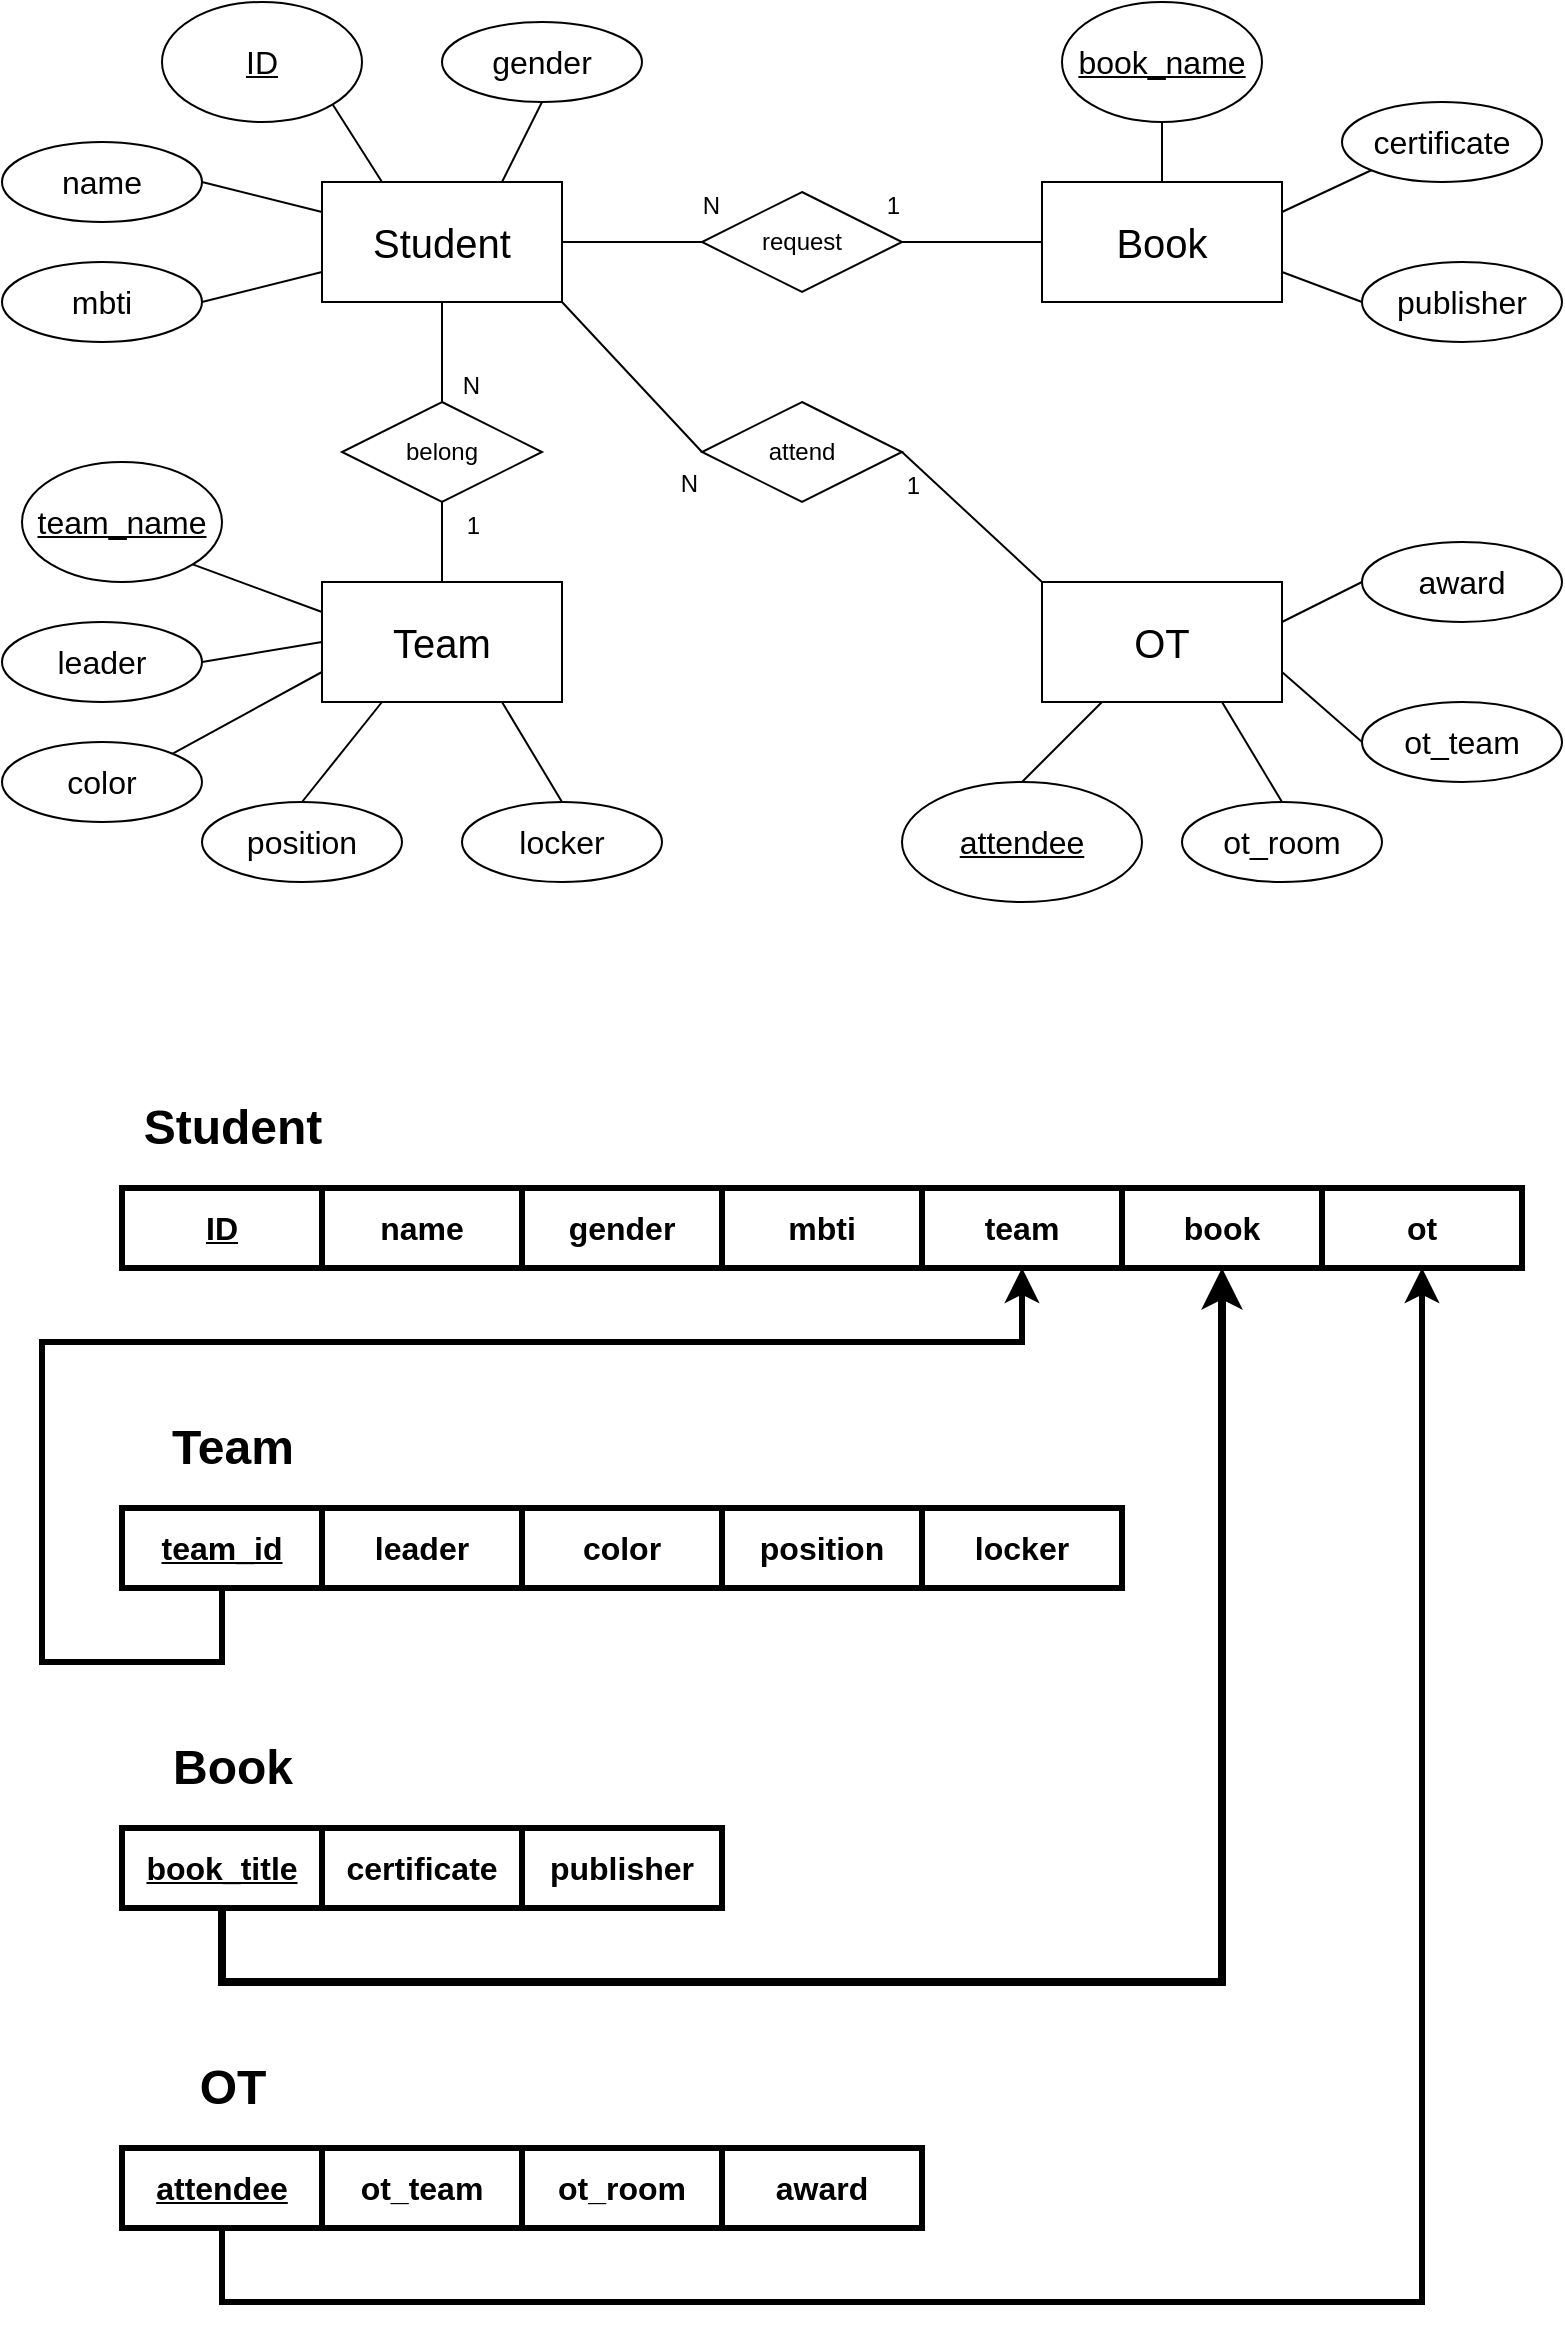 <mxfile version="21.6.1" type="github">
  <diagram name="페이지-1" id="2GDwoDGK6cftdf2g5as5">
    <mxGraphModel dx="1221" dy="743" grid="1" gridSize="10" guides="1" tooltips="1" connect="1" arrows="1" fold="1" page="1" pageScale="1" pageWidth="827" pageHeight="1169" math="0" shadow="0">
      <root>
        <mxCell id="0" />
        <mxCell id="1" parent="0" />
        <mxCell id="EwdzPalowD2Moo5H6lmW-1" value="Student" style="rounded=0;whiteSpace=wrap;html=1;fontSize=20;labelBackgroundColor=none;" parent="1" vertex="1">
          <mxGeometry x="180" y="100" width="120" height="60" as="geometry" />
        </mxCell>
        <mxCell id="EwdzPalowD2Moo5H6lmW-3" value="Team" style="rounded=0;whiteSpace=wrap;html=1;fontSize=20;labelBackgroundColor=none;" parent="1" vertex="1">
          <mxGeometry x="180" y="300" width="120" height="60" as="geometry" />
        </mxCell>
        <mxCell id="EwdzPalowD2Moo5H6lmW-4" value="Book" style="rounded=0;whiteSpace=wrap;html=1;fontSize=20;labelBackgroundColor=none;" parent="1" vertex="1">
          <mxGeometry x="540" y="100" width="120" height="60" as="geometry" />
        </mxCell>
        <mxCell id="EwdzPalowD2Moo5H6lmW-5" value="OT" style="rounded=0;whiteSpace=wrap;html=1;fontSize=20;labelBackgroundColor=none;" parent="1" vertex="1">
          <mxGeometry x="540" y="300" width="120" height="60" as="geometry" />
        </mxCell>
        <mxCell id="EwdzPalowD2Moo5H6lmW-6" value="name" style="ellipse;whiteSpace=wrap;html=1;align=center;fontSize=16;labelBackgroundColor=none;" parent="1" vertex="1">
          <mxGeometry x="20" y="80" width="100" height="40" as="geometry" />
        </mxCell>
        <mxCell id="EwdzPalowD2Moo5H6lmW-7" value="ID" style="ellipse;whiteSpace=wrap;html=1;align=center;fontStyle=4;fontSize=16;labelBackgroundColor=none;" parent="1" vertex="1">
          <mxGeometry x="100" y="10" width="100" height="60" as="geometry" />
        </mxCell>
        <mxCell id="EwdzPalowD2Moo5H6lmW-8" value="gender" style="ellipse;whiteSpace=wrap;html=1;align=center;fontSize=16;labelBackgroundColor=none;" parent="1" vertex="1">
          <mxGeometry x="240" y="20" width="100" height="40" as="geometry" />
        </mxCell>
        <mxCell id="EwdzPalowD2Moo5H6lmW-11" value="mbti" style="ellipse;whiteSpace=wrap;html=1;align=center;fontSize=16;labelBackgroundColor=none;" parent="1" vertex="1">
          <mxGeometry x="20" y="140" width="100" height="40" as="geometry" />
        </mxCell>
        <mxCell id="EwdzPalowD2Moo5H6lmW-12" value="" style="endArrow=none;html=1;rounded=0;exitX=0.5;exitY=1;exitDx=0;exitDy=0;entryX=0.75;entryY=0;entryDx=0;entryDy=0;labelBackgroundColor=none;fontColor=default;" parent="1" source="EwdzPalowD2Moo5H6lmW-8" target="EwdzPalowD2Moo5H6lmW-1" edge="1">
          <mxGeometry relative="1" as="geometry">
            <mxPoint x="310" y="160" as="sourcePoint" />
            <mxPoint x="470" y="160" as="targetPoint" />
          </mxGeometry>
        </mxCell>
        <mxCell id="EwdzPalowD2Moo5H6lmW-13" value="" style="endArrow=none;html=1;rounded=0;exitX=1;exitY=1;exitDx=0;exitDy=0;entryX=0.25;entryY=0;entryDx=0;entryDy=0;labelBackgroundColor=none;fontColor=default;" parent="1" source="EwdzPalowD2Moo5H6lmW-7" target="EwdzPalowD2Moo5H6lmW-1" edge="1">
          <mxGeometry relative="1" as="geometry">
            <mxPoint x="310" y="160" as="sourcePoint" />
            <mxPoint x="470" y="160" as="targetPoint" />
          </mxGeometry>
        </mxCell>
        <mxCell id="EwdzPalowD2Moo5H6lmW-14" value="" style="endArrow=none;html=1;rounded=0;exitX=1;exitY=0.5;exitDx=0;exitDy=0;entryX=0;entryY=0.25;entryDx=0;entryDy=0;labelBackgroundColor=none;fontColor=default;" parent="1" source="EwdzPalowD2Moo5H6lmW-6" target="EwdzPalowD2Moo5H6lmW-1" edge="1">
          <mxGeometry relative="1" as="geometry">
            <mxPoint x="310" y="160" as="sourcePoint" />
            <mxPoint x="470" y="160" as="targetPoint" />
          </mxGeometry>
        </mxCell>
        <mxCell id="EwdzPalowD2Moo5H6lmW-15" value="" style="endArrow=none;html=1;rounded=0;exitX=1;exitY=0.5;exitDx=0;exitDy=0;entryX=0;entryY=0.75;entryDx=0;entryDy=0;labelBackgroundColor=none;fontColor=default;" parent="1" source="EwdzPalowD2Moo5H6lmW-11" target="EwdzPalowD2Moo5H6lmW-1" edge="1">
          <mxGeometry relative="1" as="geometry">
            <mxPoint x="310" y="160" as="sourcePoint" />
            <mxPoint x="470" y="160" as="targetPoint" />
          </mxGeometry>
        </mxCell>
        <mxCell id="EwdzPalowD2Moo5H6lmW-16" value="request" style="shape=rhombus;perimeter=rhombusPerimeter;whiteSpace=wrap;html=1;align=center;labelBackgroundColor=none;" parent="1" vertex="1">
          <mxGeometry x="370" y="105" width="100" height="50" as="geometry" />
        </mxCell>
        <mxCell id="EwdzPalowD2Moo5H6lmW-17" value="attend" style="shape=rhombus;perimeter=rhombusPerimeter;whiteSpace=wrap;html=1;align=center;labelBackgroundColor=none;" parent="1" vertex="1">
          <mxGeometry x="370" y="210" width="100" height="50" as="geometry" />
        </mxCell>
        <mxCell id="EwdzPalowD2Moo5H6lmW-19" value="belong" style="shape=rhombus;perimeter=rhombusPerimeter;whiteSpace=wrap;html=1;align=center;labelBackgroundColor=none;" parent="1" vertex="1">
          <mxGeometry x="190" y="210" width="100" height="50" as="geometry" />
        </mxCell>
        <mxCell id="EwdzPalowD2Moo5H6lmW-21" value="" style="endArrow=none;html=1;rounded=0;exitX=0.5;exitY=0;exitDx=0;exitDy=0;entryX=0.5;entryY=1;entryDx=0;entryDy=0;labelBackgroundColor=none;fontColor=default;" parent="1" source="EwdzPalowD2Moo5H6lmW-3" target="EwdzPalowD2Moo5H6lmW-19" edge="1">
          <mxGeometry relative="1" as="geometry">
            <mxPoint x="330" y="190" as="sourcePoint" />
            <mxPoint x="490" y="190" as="targetPoint" />
          </mxGeometry>
        </mxCell>
        <mxCell id="EwdzPalowD2Moo5H6lmW-22" value="1" style="resizable=0;html=1;whiteSpace=wrap;align=right;verticalAlign=bottom;labelBackgroundColor=none;" parent="EwdzPalowD2Moo5H6lmW-21" connectable="0" vertex="1">
          <mxGeometry x="1" relative="1" as="geometry">
            <mxPoint x="20" y="20" as="offset" />
          </mxGeometry>
        </mxCell>
        <mxCell id="EwdzPalowD2Moo5H6lmW-23" value="" style="endArrow=none;html=1;rounded=0;exitX=0.5;exitY=1;exitDx=0;exitDy=0;entryX=0.5;entryY=0;entryDx=0;entryDy=0;labelBackgroundColor=none;fontColor=default;" parent="1" source="EwdzPalowD2Moo5H6lmW-1" target="EwdzPalowD2Moo5H6lmW-19" edge="1">
          <mxGeometry relative="1" as="geometry">
            <mxPoint x="330" y="190" as="sourcePoint" />
            <mxPoint x="490" y="190" as="targetPoint" />
          </mxGeometry>
        </mxCell>
        <mxCell id="EwdzPalowD2Moo5H6lmW-24" value="N" style="resizable=0;html=1;whiteSpace=wrap;align=right;verticalAlign=bottom;labelBackgroundColor=none;" parent="EwdzPalowD2Moo5H6lmW-23" connectable="0" vertex="1">
          <mxGeometry x="1" relative="1" as="geometry">
            <mxPoint x="20" as="offset" />
          </mxGeometry>
        </mxCell>
        <mxCell id="EwdzPalowD2Moo5H6lmW-25" value="" style="endArrow=none;html=1;rounded=0;exitX=1;exitY=0.5;exitDx=0;exitDy=0;entryX=0;entryY=0.5;entryDx=0;entryDy=0;labelBackgroundColor=none;fontColor=default;" parent="1" source="EwdzPalowD2Moo5H6lmW-1" target="EwdzPalowD2Moo5H6lmW-16" edge="1">
          <mxGeometry relative="1" as="geometry">
            <mxPoint x="330" y="190" as="sourcePoint" />
            <mxPoint x="490" y="190" as="targetPoint" />
          </mxGeometry>
        </mxCell>
        <mxCell id="EwdzPalowD2Moo5H6lmW-26" value="N" style="resizable=0;html=1;whiteSpace=wrap;align=right;verticalAlign=bottom;labelBackgroundColor=none;" parent="EwdzPalowD2Moo5H6lmW-25" connectable="0" vertex="1">
          <mxGeometry x="1" relative="1" as="geometry">
            <mxPoint x="10" y="-10" as="offset" />
          </mxGeometry>
        </mxCell>
        <mxCell id="EwdzPalowD2Moo5H6lmW-27" value="" style="endArrow=none;html=1;rounded=0;entryX=1;entryY=0.5;entryDx=0;entryDy=0;exitX=0;exitY=0.5;exitDx=0;exitDy=0;labelBackgroundColor=none;fontColor=default;" parent="1" source="EwdzPalowD2Moo5H6lmW-4" target="EwdzPalowD2Moo5H6lmW-16" edge="1">
          <mxGeometry relative="1" as="geometry">
            <mxPoint x="330" y="190" as="sourcePoint" />
            <mxPoint x="490" y="190" as="targetPoint" />
          </mxGeometry>
        </mxCell>
        <mxCell id="EwdzPalowD2Moo5H6lmW-28" value="1" style="resizable=0;html=1;whiteSpace=wrap;align=right;verticalAlign=bottom;labelBackgroundColor=none;" parent="EwdzPalowD2Moo5H6lmW-27" connectable="0" vertex="1">
          <mxGeometry x="1" relative="1" as="geometry">
            <mxPoint y="-10" as="offset" />
          </mxGeometry>
        </mxCell>
        <mxCell id="EwdzPalowD2Moo5H6lmW-29" value="book_name" style="ellipse;whiteSpace=wrap;html=1;align=center;fontStyle=4;fontSize=16;labelBackgroundColor=none;" parent="1" vertex="1">
          <mxGeometry x="550" y="10" width="100" height="60" as="geometry" />
        </mxCell>
        <mxCell id="EwdzPalowD2Moo5H6lmW-30" value="certificate" style="ellipse;whiteSpace=wrap;html=1;align=center;fontSize=16;labelBackgroundColor=none;" parent="1" vertex="1">
          <mxGeometry x="690" y="60" width="100" height="40" as="geometry" />
        </mxCell>
        <mxCell id="EwdzPalowD2Moo5H6lmW-31" value="publisher" style="ellipse;whiteSpace=wrap;html=1;align=center;fontSize=16;labelBackgroundColor=none;" parent="1" vertex="1">
          <mxGeometry x="700" y="140" width="100" height="40" as="geometry" />
        </mxCell>
        <mxCell id="EwdzPalowD2Moo5H6lmW-32" value="team_name" style="ellipse;whiteSpace=wrap;html=1;align=center;fontStyle=4;fontSize=16;labelBackgroundColor=none;" parent="1" vertex="1">
          <mxGeometry x="30" y="240" width="100" height="60" as="geometry" />
        </mxCell>
        <mxCell id="EwdzPalowD2Moo5H6lmW-33" value="color" style="ellipse;whiteSpace=wrap;html=1;align=center;fontSize=16;labelBackgroundColor=none;" parent="1" vertex="1">
          <mxGeometry x="20" y="380" width="100" height="40" as="geometry" />
        </mxCell>
        <mxCell id="EwdzPalowD2Moo5H6lmW-34" value="leader" style="ellipse;whiteSpace=wrap;html=1;align=center;fontSize=16;labelBackgroundColor=none;" parent="1" vertex="1">
          <mxGeometry x="20" y="320" width="100" height="40" as="geometry" />
        </mxCell>
        <mxCell id="EwdzPalowD2Moo5H6lmW-35" value="position" style="ellipse;whiteSpace=wrap;html=1;align=center;fontSize=16;labelBackgroundColor=none;" parent="1" vertex="1">
          <mxGeometry x="120" y="410" width="100" height="40" as="geometry" />
        </mxCell>
        <mxCell id="EwdzPalowD2Moo5H6lmW-36" value="" style="endArrow=none;html=1;rounded=0;entryX=0.5;entryY=1;entryDx=0;entryDy=0;exitX=0.5;exitY=0;exitDx=0;exitDy=0;labelBackgroundColor=none;fontColor=default;" parent="1" source="EwdzPalowD2Moo5H6lmW-4" target="EwdzPalowD2Moo5H6lmW-29" edge="1">
          <mxGeometry relative="1" as="geometry">
            <mxPoint x="330" y="190" as="sourcePoint" />
            <mxPoint x="490" y="190" as="targetPoint" />
          </mxGeometry>
        </mxCell>
        <mxCell id="EwdzPalowD2Moo5H6lmW-38" value="" style="endArrow=none;html=1;rounded=0;entryX=0;entryY=1;entryDx=0;entryDy=0;exitX=1;exitY=0.25;exitDx=0;exitDy=0;labelBackgroundColor=none;fontColor=default;" parent="1" source="EwdzPalowD2Moo5H6lmW-4" target="EwdzPalowD2Moo5H6lmW-30" edge="1">
          <mxGeometry relative="1" as="geometry">
            <mxPoint x="330" y="190" as="sourcePoint" />
            <mxPoint x="490" y="190" as="targetPoint" />
          </mxGeometry>
        </mxCell>
        <mxCell id="EwdzPalowD2Moo5H6lmW-39" value="" style="endArrow=none;html=1;rounded=0;entryX=0;entryY=0.5;entryDx=0;entryDy=0;exitX=1;exitY=0.75;exitDx=0;exitDy=0;labelBackgroundColor=none;fontColor=default;" parent="1" source="EwdzPalowD2Moo5H6lmW-4" target="EwdzPalowD2Moo5H6lmW-31" edge="1">
          <mxGeometry relative="1" as="geometry">
            <mxPoint x="330" y="190" as="sourcePoint" />
            <mxPoint x="490" y="190" as="targetPoint" />
          </mxGeometry>
        </mxCell>
        <mxCell id="EwdzPalowD2Moo5H6lmW-40" value="" style="endArrow=none;html=1;rounded=0;exitX=1;exitY=1;exitDx=0;exitDy=0;entryX=0;entryY=0.25;entryDx=0;entryDy=0;labelBackgroundColor=none;fontColor=default;" parent="1" source="EwdzPalowD2Moo5H6lmW-32" target="EwdzPalowD2Moo5H6lmW-3" edge="1">
          <mxGeometry relative="1" as="geometry">
            <mxPoint x="330" y="190" as="sourcePoint" />
            <mxPoint x="490" y="190" as="targetPoint" />
          </mxGeometry>
        </mxCell>
        <mxCell id="EwdzPalowD2Moo5H6lmW-41" value="" style="endArrow=none;html=1;rounded=0;exitX=1;exitY=0;exitDx=0;exitDy=0;entryX=0;entryY=0.75;entryDx=0;entryDy=0;labelBackgroundColor=none;fontColor=default;" parent="1" source="EwdzPalowD2Moo5H6lmW-33" target="EwdzPalowD2Moo5H6lmW-3" edge="1">
          <mxGeometry relative="1" as="geometry">
            <mxPoint x="330" y="190" as="sourcePoint" />
            <mxPoint x="490" y="190" as="targetPoint" />
          </mxGeometry>
        </mxCell>
        <mxCell id="EwdzPalowD2Moo5H6lmW-42" value="" style="endArrow=none;html=1;rounded=0;exitX=1;exitY=0.5;exitDx=0;exitDy=0;entryX=0;entryY=0.5;entryDx=0;entryDy=0;labelBackgroundColor=none;fontColor=default;" parent="1" source="EwdzPalowD2Moo5H6lmW-34" target="EwdzPalowD2Moo5H6lmW-3" edge="1">
          <mxGeometry relative="1" as="geometry">
            <mxPoint x="330" y="190" as="sourcePoint" />
            <mxPoint x="490" y="190" as="targetPoint" />
          </mxGeometry>
        </mxCell>
        <mxCell id="EwdzPalowD2Moo5H6lmW-43" value="" style="endArrow=none;html=1;rounded=0;exitX=0.5;exitY=0;exitDx=0;exitDy=0;entryX=0.25;entryY=1;entryDx=0;entryDy=0;labelBackgroundColor=none;fontColor=default;" parent="1" source="EwdzPalowD2Moo5H6lmW-35" target="EwdzPalowD2Moo5H6lmW-3" edge="1">
          <mxGeometry relative="1" as="geometry">
            <mxPoint x="330" y="190" as="sourcePoint" />
            <mxPoint x="490" y="190" as="targetPoint" />
          </mxGeometry>
        </mxCell>
        <mxCell id="EwdzPalowD2Moo5H6lmW-45" value="ot_team" style="ellipse;whiteSpace=wrap;html=1;align=center;fontSize=16;labelBackgroundColor=none;" parent="1" vertex="1">
          <mxGeometry x="700" y="360" width="100" height="40" as="geometry" />
        </mxCell>
        <mxCell id="EwdzPalowD2Moo5H6lmW-46" value="award" style="ellipse;whiteSpace=wrap;html=1;align=center;fontSize=16;labelBackgroundColor=none;" parent="1" vertex="1">
          <mxGeometry x="700" y="280" width="100" height="40" as="geometry" />
        </mxCell>
        <mxCell id="EwdzPalowD2Moo5H6lmW-47" value="" style="endArrow=none;html=1;rounded=0;entryX=0.5;entryY=0;entryDx=0;entryDy=0;exitX=0.25;exitY=1;exitDx=0;exitDy=0;labelBackgroundColor=none;fontColor=default;" parent="1" source="EwdzPalowD2Moo5H6lmW-5" target="CxV7AP4cByCPkpHh5jYP-37" edge="1">
          <mxGeometry relative="1" as="geometry">
            <mxPoint x="330" y="290" as="sourcePoint" />
            <mxPoint x="550" y="390" as="targetPoint" />
          </mxGeometry>
        </mxCell>
        <mxCell id="EwdzPalowD2Moo5H6lmW-48" value="" style="endArrow=none;html=1;rounded=0;entryX=0;entryY=0.5;entryDx=0;entryDy=0;exitX=1;exitY=0.75;exitDx=0;exitDy=0;labelBackgroundColor=none;fontColor=default;" parent="1" source="EwdzPalowD2Moo5H6lmW-5" target="EwdzPalowD2Moo5H6lmW-45" edge="1">
          <mxGeometry relative="1" as="geometry">
            <mxPoint x="330" y="290" as="sourcePoint" />
            <mxPoint x="490" y="290" as="targetPoint" />
          </mxGeometry>
        </mxCell>
        <mxCell id="EwdzPalowD2Moo5H6lmW-49" value="" style="endArrow=none;html=1;rounded=0;entryX=0;entryY=0.5;entryDx=0;entryDy=0;labelBackgroundColor=none;fontColor=default;" parent="1" target="EwdzPalowD2Moo5H6lmW-46" edge="1">
          <mxGeometry relative="1" as="geometry">
            <mxPoint x="660" y="320" as="sourcePoint" />
            <mxPoint x="490" y="290" as="targetPoint" />
          </mxGeometry>
        </mxCell>
        <mxCell id="EwdzPalowD2Moo5H6lmW-50" value="" style="endArrow=none;html=1;rounded=0;exitX=1;exitY=1;exitDx=0;exitDy=0;entryX=0;entryY=0.5;entryDx=0;entryDy=0;labelBackgroundColor=none;fontColor=default;" parent="1" source="EwdzPalowD2Moo5H6lmW-1" target="EwdzPalowD2Moo5H6lmW-17" edge="1">
          <mxGeometry relative="1" as="geometry">
            <mxPoint x="330" y="290" as="sourcePoint" />
            <mxPoint x="490" y="290" as="targetPoint" />
          </mxGeometry>
        </mxCell>
        <mxCell id="EwdzPalowD2Moo5H6lmW-51" value="N" style="resizable=0;html=1;whiteSpace=wrap;align=right;verticalAlign=bottom;labelBackgroundColor=none;" parent="EwdzPalowD2Moo5H6lmW-50" connectable="0" vertex="1">
          <mxGeometry x="1" relative="1" as="geometry">
            <mxPoint y="25" as="offset" />
          </mxGeometry>
        </mxCell>
        <mxCell id="EwdzPalowD2Moo5H6lmW-52" value="" style="endArrow=none;html=1;rounded=0;entryX=1;entryY=0.5;entryDx=0;entryDy=0;exitX=0;exitY=0;exitDx=0;exitDy=0;labelBackgroundColor=none;fontColor=default;" parent="1" source="EwdzPalowD2Moo5H6lmW-5" target="EwdzPalowD2Moo5H6lmW-17" edge="1">
          <mxGeometry relative="1" as="geometry">
            <mxPoint x="330" y="290" as="sourcePoint" />
            <mxPoint x="490" y="290" as="targetPoint" />
          </mxGeometry>
        </mxCell>
        <mxCell id="EwdzPalowD2Moo5H6lmW-53" value="1" style="resizable=0;html=1;whiteSpace=wrap;align=right;verticalAlign=bottom;labelBackgroundColor=none;" parent="EwdzPalowD2Moo5H6lmW-52" connectable="0" vertex="1">
          <mxGeometry x="1" relative="1" as="geometry">
            <mxPoint x="10" y="25" as="offset" />
          </mxGeometry>
        </mxCell>
        <mxCell id="CxV7AP4cByCPkpHh5jYP-1" value="locker" style="ellipse;whiteSpace=wrap;html=1;align=center;fontSize=16;labelBackgroundColor=none;" vertex="1" parent="1">
          <mxGeometry x="250" y="410" width="100" height="40" as="geometry" />
        </mxCell>
        <mxCell id="CxV7AP4cByCPkpHh5jYP-3" value="" style="endArrow=none;html=1;rounded=0;exitX=0.75;exitY=1;exitDx=0;exitDy=0;entryX=0.5;entryY=0;entryDx=0;entryDy=0;labelBackgroundColor=none;fontColor=default;" edge="1" parent="1" source="EwdzPalowD2Moo5H6lmW-3" target="CxV7AP4cByCPkpHh5jYP-1">
          <mxGeometry relative="1" as="geometry">
            <mxPoint x="330" y="280" as="sourcePoint" />
            <mxPoint x="490" y="280" as="targetPoint" />
          </mxGeometry>
        </mxCell>
        <mxCell id="CxV7AP4cByCPkpHh5jYP-4" value="&lt;u&gt;&lt;b&gt;ID&lt;/b&gt;&lt;/u&gt;" style="rounded=0;whiteSpace=wrap;html=1;fontSize=16;labelBackgroundColor=none;strokeWidth=3;" vertex="1" parent="1">
          <mxGeometry x="80" y="603" width="100" height="40" as="geometry" />
        </mxCell>
        <mxCell id="CxV7AP4cByCPkpHh5jYP-5" value="&lt;font style=&quot;font-size: 16px;&quot;&gt;&lt;b&gt;name&lt;/b&gt;&lt;/font&gt;" style="rounded=0;whiteSpace=wrap;html=1;labelBackgroundColor=none;strokeWidth=3;" vertex="1" parent="1">
          <mxGeometry x="180" y="603" width="100" height="40" as="geometry" />
        </mxCell>
        <mxCell id="CxV7AP4cByCPkpHh5jYP-6" value="&lt;font style=&quot;font-size: 16px;&quot;&gt;&lt;b&gt;gender&lt;/b&gt;&lt;/font&gt;" style="rounded=0;whiteSpace=wrap;html=1;labelBackgroundColor=none;strokeWidth=3;" vertex="1" parent="1">
          <mxGeometry x="280" y="603" width="100" height="40" as="geometry" />
        </mxCell>
        <mxCell id="CxV7AP4cByCPkpHh5jYP-7" value="&lt;font style=&quot;font-size: 16px;&quot;&gt;&lt;b&gt;mbti&lt;/b&gt;&lt;/font&gt;" style="rounded=0;whiteSpace=wrap;html=1;labelBackgroundColor=none;strokeWidth=3;" vertex="1" parent="1">
          <mxGeometry x="380" y="603" width="100" height="40" as="geometry" />
        </mxCell>
        <mxCell id="CxV7AP4cByCPkpHh5jYP-8" value="&lt;font style=&quot;font-size: 16px;&quot;&gt;&lt;b&gt;team&lt;/b&gt;&lt;/font&gt;" style="rounded=0;whiteSpace=wrap;html=1;labelBackgroundColor=none;strokeWidth=3;" vertex="1" parent="1">
          <mxGeometry x="480" y="603" width="100" height="40" as="geometry" />
        </mxCell>
        <mxCell id="CxV7AP4cByCPkpHh5jYP-9" value="&lt;font style=&quot;font-size: 16px;&quot;&gt;&lt;b&gt;book&lt;/b&gt;&lt;/font&gt;" style="rounded=0;whiteSpace=wrap;html=1;labelBackgroundColor=none;strokeWidth=3;" vertex="1" parent="1">
          <mxGeometry x="580" y="603" width="100" height="40" as="geometry" />
        </mxCell>
        <mxCell id="CxV7AP4cByCPkpHh5jYP-13" value="Student" style="text;html=1;align=center;verticalAlign=middle;resizable=0;points=[];autosize=1;strokeColor=none;fillColor=none;fontSize=24;fontStyle=1;labelBackgroundColor=none;" vertex="1" parent="1">
          <mxGeometry x="80" y="553" width="110" height="40" as="geometry" />
        </mxCell>
        <mxCell id="CxV7AP4cByCPkpHh5jYP-14" value="team_id" style="rounded=0;whiteSpace=wrap;html=1;fontSize=16;fontStyle=5;labelBackgroundColor=none;strokeWidth=3;" vertex="1" parent="1">
          <mxGeometry x="80" y="763" width="100" height="40" as="geometry" />
        </mxCell>
        <mxCell id="CxV7AP4cByCPkpHh5jYP-15" value="leader" style="rounded=0;whiteSpace=wrap;html=1;fontSize=16;fontStyle=1;labelBackgroundColor=none;strokeWidth=3;" vertex="1" parent="1">
          <mxGeometry x="180" y="763" width="100" height="40" as="geometry" />
        </mxCell>
        <mxCell id="CxV7AP4cByCPkpHh5jYP-16" value="color" style="rounded=0;whiteSpace=wrap;html=1;fontSize=16;fontStyle=1;labelBackgroundColor=none;strokeWidth=3;" vertex="1" parent="1">
          <mxGeometry x="280" y="763" width="100" height="40" as="geometry" />
        </mxCell>
        <mxCell id="CxV7AP4cByCPkpHh5jYP-17" value="position" style="rounded=0;whiteSpace=wrap;html=1;fontSize=16;fontStyle=1;labelBackgroundColor=none;strokeWidth=3;" vertex="1" parent="1">
          <mxGeometry x="380" y="763" width="100" height="40" as="geometry" />
        </mxCell>
        <mxCell id="CxV7AP4cByCPkpHh5jYP-18" value="locker" style="rounded=0;whiteSpace=wrap;html=1;fontSize=16;fontStyle=1;labelBackgroundColor=none;strokeWidth=3;" vertex="1" parent="1">
          <mxGeometry x="480" y="763" width="100" height="40" as="geometry" />
        </mxCell>
        <mxCell id="CxV7AP4cByCPkpHh5jYP-20" value="Team" style="text;html=1;align=center;verticalAlign=middle;resizable=0;points=[];autosize=1;strokeColor=none;fillColor=none;fontSize=24;fontStyle=1;labelBackgroundColor=none;" vertex="1" parent="1">
          <mxGeometry x="95" y="713" width="80" height="40" as="geometry" />
        </mxCell>
        <mxCell id="CxV7AP4cByCPkpHh5jYP-21" value="book_title" style="rounded=0;whiteSpace=wrap;html=1;fontSize=16;fontStyle=5;labelBackgroundColor=none;strokeWidth=3;" vertex="1" parent="1">
          <mxGeometry x="80" y="923" width="100" height="40" as="geometry" />
        </mxCell>
        <mxCell id="CxV7AP4cByCPkpHh5jYP-22" value="certificate" style="rounded=0;whiteSpace=wrap;html=1;fontSize=16;fontStyle=1;labelBackgroundColor=none;strokeWidth=3;" vertex="1" parent="1">
          <mxGeometry x="180" y="923" width="100" height="40" as="geometry" />
        </mxCell>
        <mxCell id="CxV7AP4cByCPkpHh5jYP-23" value="publisher" style="rounded=0;whiteSpace=wrap;html=1;fontSize=16;fontStyle=1;labelBackgroundColor=none;strokeWidth=3;" vertex="1" parent="1">
          <mxGeometry x="280" y="923" width="100" height="40" as="geometry" />
        </mxCell>
        <mxCell id="CxV7AP4cByCPkpHh5jYP-27" value="Book" style="text;html=1;align=center;verticalAlign=middle;resizable=0;points=[];autosize=1;strokeColor=none;fillColor=none;fontSize=24;fontStyle=1;labelBackgroundColor=none;" vertex="1" parent="1">
          <mxGeometry x="95" y="873" width="80" height="40" as="geometry" />
        </mxCell>
        <mxCell id="CxV7AP4cByCPkpHh5jYP-28" value="attendee" style="rounded=0;whiteSpace=wrap;html=1;fontSize=16;fontStyle=5;labelBackgroundColor=none;strokeWidth=3;" vertex="1" parent="1">
          <mxGeometry x="80" y="1083" width="100" height="40" as="geometry" />
        </mxCell>
        <mxCell id="CxV7AP4cByCPkpHh5jYP-29" value="ot_team" style="rounded=0;whiteSpace=wrap;html=1;fontSize=16;fontStyle=1;labelBackgroundColor=none;strokeWidth=3;" vertex="1" parent="1">
          <mxGeometry x="180" y="1083" width="100" height="40" as="geometry" />
        </mxCell>
        <mxCell id="CxV7AP4cByCPkpHh5jYP-30" value="ot_room" style="rounded=0;whiteSpace=wrap;html=1;fontSize=16;fontStyle=1;labelBackgroundColor=none;strokeWidth=3;" vertex="1" parent="1">
          <mxGeometry x="280" y="1083" width="100" height="40" as="geometry" />
        </mxCell>
        <mxCell id="CxV7AP4cByCPkpHh5jYP-31" value="award" style="rounded=0;whiteSpace=wrap;html=1;fontSize=16;fontStyle=1;labelBackgroundColor=none;strokeWidth=3;" vertex="1" parent="1">
          <mxGeometry x="380" y="1083" width="100" height="40" as="geometry" />
        </mxCell>
        <mxCell id="CxV7AP4cByCPkpHh5jYP-34" value="OT" style="text;html=1;align=center;verticalAlign=middle;resizable=0;points=[];autosize=1;strokeColor=none;fillColor=none;fontSize=24;fontStyle=1;labelBackgroundColor=none;" vertex="1" parent="1">
          <mxGeometry x="105" y="1033" width="60" height="40" as="geometry" />
        </mxCell>
        <mxCell id="CxV7AP4cByCPkpHh5jYP-35" value="&lt;font style=&quot;font-size: 16px;&quot;&gt;&lt;b&gt;ot&lt;/b&gt;&lt;/font&gt;" style="rounded=0;whiteSpace=wrap;html=1;labelBackgroundColor=none;strokeWidth=3;" vertex="1" parent="1">
          <mxGeometry x="680" y="603" width="100" height="40" as="geometry" />
        </mxCell>
        <mxCell id="CxV7AP4cByCPkpHh5jYP-37" value="&lt;font style=&quot;font-size: 16px;&quot;&gt;attendee&lt;/font&gt;" style="ellipse;whiteSpace=wrap;html=1;align=center;fontStyle=4;labelBackgroundColor=none;" vertex="1" parent="1">
          <mxGeometry x="470" y="400" width="120" height="60" as="geometry" />
        </mxCell>
        <mxCell id="CxV7AP4cByCPkpHh5jYP-38" value="ot_room" style="ellipse;whiteSpace=wrap;html=1;align=center;fontSize=16;labelBackgroundColor=none;" vertex="1" parent="1">
          <mxGeometry x="610" y="410" width="100" height="40" as="geometry" />
        </mxCell>
        <mxCell id="CxV7AP4cByCPkpHh5jYP-39" value="" style="endArrow=none;html=1;rounded=0;entryX=0.5;entryY=0;entryDx=0;entryDy=0;exitX=0.75;exitY=1;exitDx=0;exitDy=0;labelBackgroundColor=none;fontColor=default;" edge="1" parent="1" source="EwdzPalowD2Moo5H6lmW-5" target="CxV7AP4cByCPkpHh5jYP-38">
          <mxGeometry relative="1" as="geometry">
            <mxPoint x="240" y="390" as="sourcePoint" />
            <mxPoint x="400" y="390" as="targetPoint" />
          </mxGeometry>
        </mxCell>
        <mxCell id="CxV7AP4cByCPkpHh5jYP-42" value="" style="edgeStyle=segmentEdgeStyle;endArrow=classic;html=1;curved=0;rounded=0;endSize=8;startSize=8;exitX=0.5;exitY=1;exitDx=0;exitDy=0;entryX=0.5;entryY=1;entryDx=0;entryDy=0;strokeWidth=3;" edge="1" parent="1" source="CxV7AP4cByCPkpHh5jYP-14" target="CxV7AP4cByCPkpHh5jYP-8">
          <mxGeometry width="50" height="50" relative="1" as="geometry">
            <mxPoint x="300" y="850" as="sourcePoint" />
            <mxPoint x="390" y="870" as="targetPoint" />
            <Array as="points">
              <mxPoint x="130" y="840" />
              <mxPoint x="40" y="840" />
              <mxPoint x="40" y="680" />
              <mxPoint x="530" y="680" />
            </Array>
          </mxGeometry>
        </mxCell>
        <mxCell id="CxV7AP4cByCPkpHh5jYP-43" value="" style="edgeStyle=segmentEdgeStyle;endArrow=classic;html=1;curved=0;rounded=0;endSize=8;startSize=8;exitX=0.5;exitY=1;exitDx=0;exitDy=0;entryX=0.5;entryY=1;entryDx=0;entryDy=0;strokeWidth=4;" edge="1" parent="1" source="CxV7AP4cByCPkpHh5jYP-21" target="CxV7AP4cByCPkpHh5jYP-9">
          <mxGeometry width="50" height="50" relative="1" as="geometry">
            <mxPoint x="300" y="850" as="sourcePoint" />
            <mxPoint x="350" y="800" as="targetPoint" />
            <Array as="points">
              <mxPoint x="130" y="1000" />
              <mxPoint x="630" y="1000" />
            </Array>
          </mxGeometry>
        </mxCell>
        <mxCell id="CxV7AP4cByCPkpHh5jYP-44" value="" style="edgeStyle=segmentEdgeStyle;endArrow=classic;html=1;curved=0;rounded=0;endSize=8;startSize=8;exitX=0.5;exitY=1;exitDx=0;exitDy=0;entryX=0.5;entryY=1;entryDx=0;entryDy=0;strokeWidth=3;" edge="1" parent="1" source="CxV7AP4cByCPkpHh5jYP-28" target="CxV7AP4cByCPkpHh5jYP-35">
          <mxGeometry width="50" height="50" relative="1" as="geometry">
            <mxPoint x="300" y="850" as="sourcePoint" />
            <mxPoint x="350" y="800" as="targetPoint" />
            <Array as="points">
              <mxPoint x="130" y="1160" />
              <mxPoint x="730" y="1160" />
            </Array>
          </mxGeometry>
        </mxCell>
      </root>
    </mxGraphModel>
  </diagram>
</mxfile>
